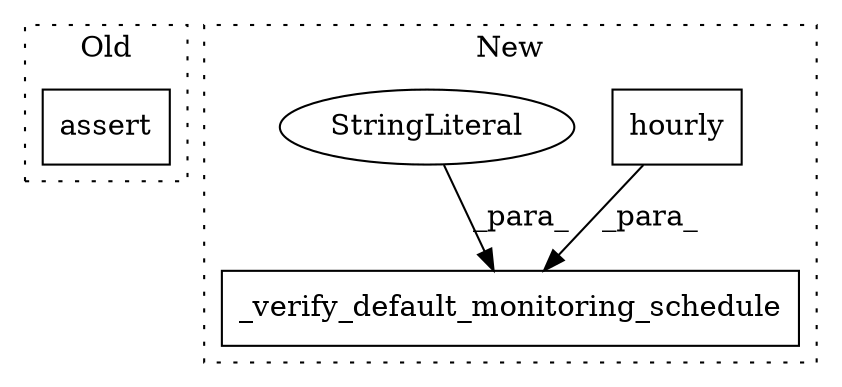 digraph G {
subgraph cluster0 {
1 [label="assert" a="6" s="61206" l="7" shape="box"];
label = "Old";
style="dotted";
}
subgraph cluster1 {
2 [label="hourly" a="32" s="36944" l="8" shape="box"];
3 [label="_verify_default_monitoring_schedule" a="32" s="36845,37208" l="36,1" shape="box"];
4 [label="StringLiteral" a="45" s="37093" l="10" shape="ellipse"];
label = "New";
style="dotted";
}
2 -> 3 [label="_para_"];
4 -> 3 [label="_para_"];
}